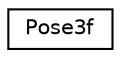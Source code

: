 digraph "Graphical Class Hierarchy"
{
  edge [fontname="Helvetica",fontsize="10",labelfontname="Helvetica",labelfontsize="10"];
  node [fontname="Helvetica",fontsize="10",shape=record];
  rankdir="LR";
  Node0 [label="Pose3f",height=0.2,width=0.4,color="black", fillcolor="white", style="filled",URL="$classPose3f.html"];
}
